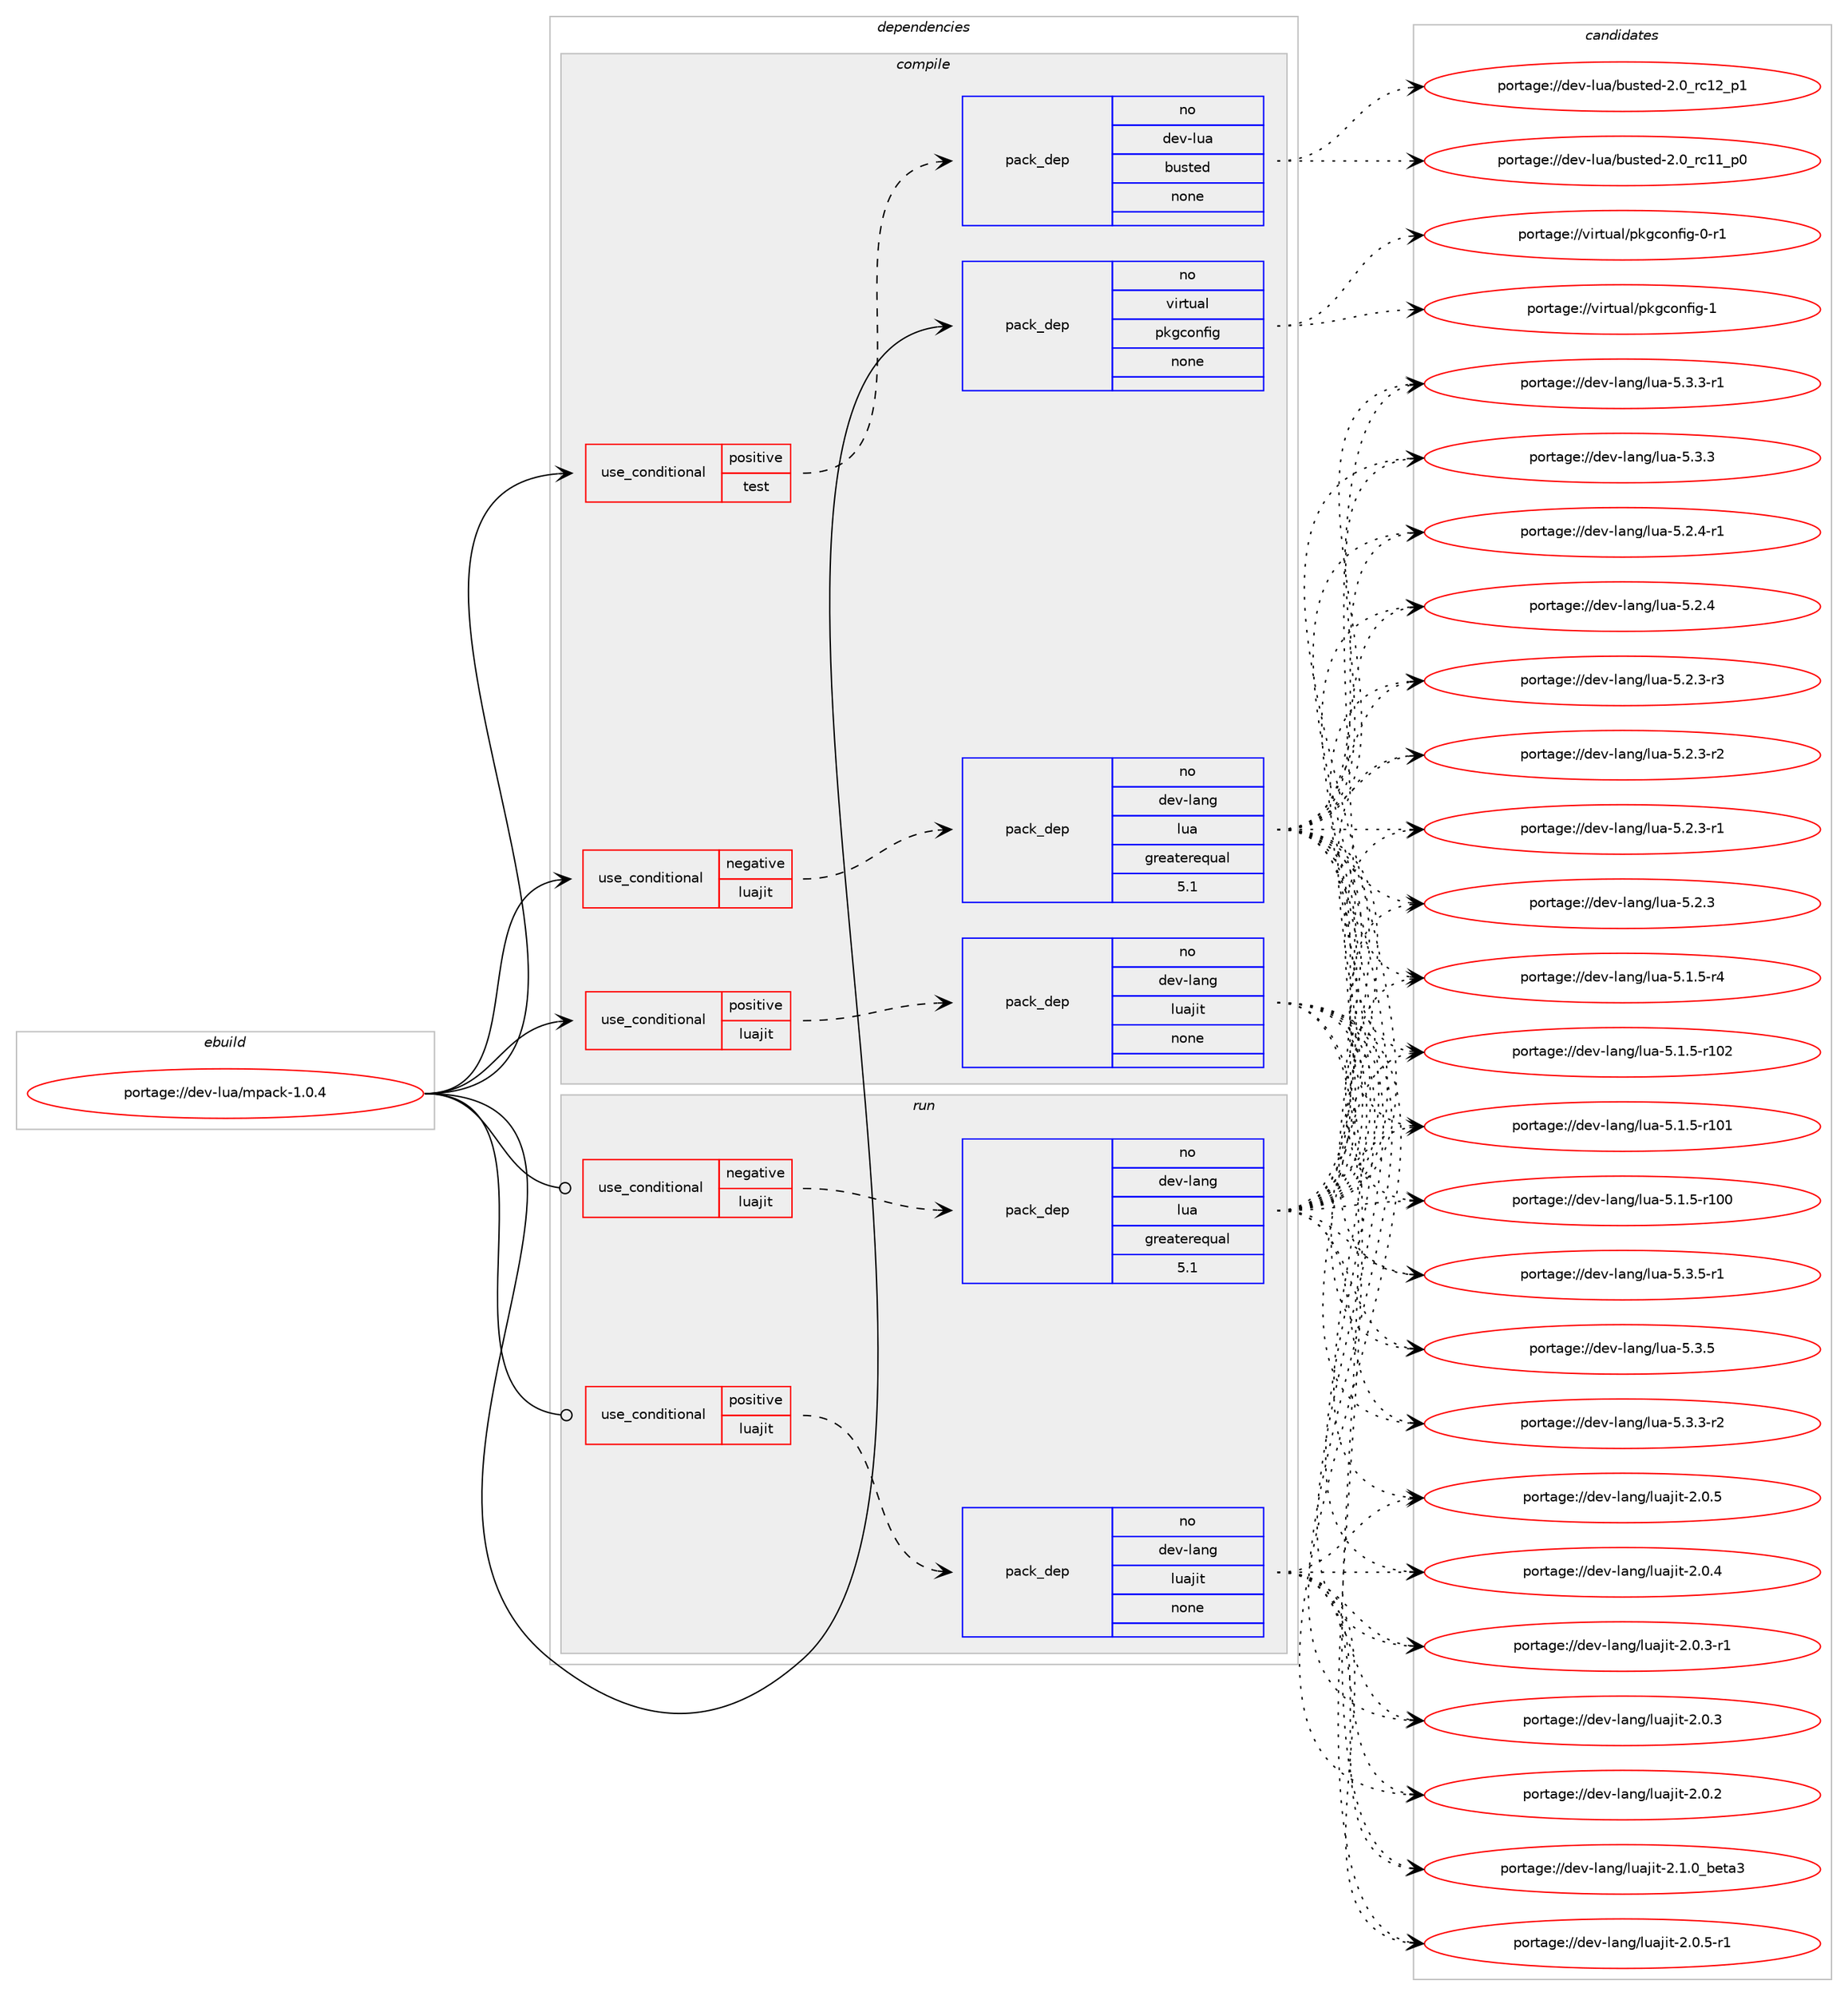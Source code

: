 digraph prolog {

# *************
# Graph options
# *************

newrank=true;
concentrate=true;
compound=true;
graph [rankdir=LR,fontname=Helvetica,fontsize=10,ranksep=1.5];#, ranksep=2.5, nodesep=0.2];
edge  [arrowhead=vee];
node  [fontname=Helvetica,fontsize=10];

# **********
# The ebuild
# **********

subgraph cluster_leftcol {
color=gray;
label=<<i>ebuild</i>>;
id [label="portage://dev-lua/mpack-1.0.4", color=red, width=4, href="../dev-lua/mpack-1.0.4.svg"];
}

# ****************
# The dependencies
# ****************

subgraph cluster_midcol {
color=gray;
label=<<i>dependencies</i>>;
subgraph cluster_compile {
fillcolor="#eeeeee";
style=filled;
label=<<i>compile</i>>;
subgraph cond123074 {
dependency505095 [label=<<TABLE BORDER="0" CELLBORDER="1" CELLSPACING="0" CELLPADDING="4"><TR><TD ROWSPAN="3" CELLPADDING="10">use_conditional</TD></TR><TR><TD>negative</TD></TR><TR><TD>luajit</TD></TR></TABLE>>, shape=none, color=red];
subgraph pack376884 {
dependency505096 [label=<<TABLE BORDER="0" CELLBORDER="1" CELLSPACING="0" CELLPADDING="4" WIDTH="220"><TR><TD ROWSPAN="6" CELLPADDING="30">pack_dep</TD></TR><TR><TD WIDTH="110">no</TD></TR><TR><TD>dev-lang</TD></TR><TR><TD>lua</TD></TR><TR><TD>greaterequal</TD></TR><TR><TD>5.1</TD></TR></TABLE>>, shape=none, color=blue];
}
dependency505095:e -> dependency505096:w [weight=20,style="dashed",arrowhead="vee"];
}
id:e -> dependency505095:w [weight=20,style="solid",arrowhead="vee"];
subgraph cond123075 {
dependency505097 [label=<<TABLE BORDER="0" CELLBORDER="1" CELLSPACING="0" CELLPADDING="4"><TR><TD ROWSPAN="3" CELLPADDING="10">use_conditional</TD></TR><TR><TD>positive</TD></TR><TR><TD>luajit</TD></TR></TABLE>>, shape=none, color=red];
subgraph pack376885 {
dependency505098 [label=<<TABLE BORDER="0" CELLBORDER="1" CELLSPACING="0" CELLPADDING="4" WIDTH="220"><TR><TD ROWSPAN="6" CELLPADDING="30">pack_dep</TD></TR><TR><TD WIDTH="110">no</TD></TR><TR><TD>dev-lang</TD></TR><TR><TD>luajit</TD></TR><TR><TD>none</TD></TR><TR><TD></TD></TR></TABLE>>, shape=none, color=blue];
}
dependency505097:e -> dependency505098:w [weight=20,style="dashed",arrowhead="vee"];
}
id:e -> dependency505097:w [weight=20,style="solid",arrowhead="vee"];
subgraph cond123076 {
dependency505099 [label=<<TABLE BORDER="0" CELLBORDER="1" CELLSPACING="0" CELLPADDING="4"><TR><TD ROWSPAN="3" CELLPADDING="10">use_conditional</TD></TR><TR><TD>positive</TD></TR><TR><TD>test</TD></TR></TABLE>>, shape=none, color=red];
subgraph pack376886 {
dependency505100 [label=<<TABLE BORDER="0" CELLBORDER="1" CELLSPACING="0" CELLPADDING="4" WIDTH="220"><TR><TD ROWSPAN="6" CELLPADDING="30">pack_dep</TD></TR><TR><TD WIDTH="110">no</TD></TR><TR><TD>dev-lua</TD></TR><TR><TD>busted</TD></TR><TR><TD>none</TD></TR><TR><TD></TD></TR></TABLE>>, shape=none, color=blue];
}
dependency505099:e -> dependency505100:w [weight=20,style="dashed",arrowhead="vee"];
}
id:e -> dependency505099:w [weight=20,style="solid",arrowhead="vee"];
subgraph pack376887 {
dependency505101 [label=<<TABLE BORDER="0" CELLBORDER="1" CELLSPACING="0" CELLPADDING="4" WIDTH="220"><TR><TD ROWSPAN="6" CELLPADDING="30">pack_dep</TD></TR><TR><TD WIDTH="110">no</TD></TR><TR><TD>virtual</TD></TR><TR><TD>pkgconfig</TD></TR><TR><TD>none</TD></TR><TR><TD></TD></TR></TABLE>>, shape=none, color=blue];
}
id:e -> dependency505101:w [weight=20,style="solid",arrowhead="vee"];
}
subgraph cluster_compileandrun {
fillcolor="#eeeeee";
style=filled;
label=<<i>compile and run</i>>;
}
subgraph cluster_run {
fillcolor="#eeeeee";
style=filled;
label=<<i>run</i>>;
subgraph cond123077 {
dependency505102 [label=<<TABLE BORDER="0" CELLBORDER="1" CELLSPACING="0" CELLPADDING="4"><TR><TD ROWSPAN="3" CELLPADDING="10">use_conditional</TD></TR><TR><TD>negative</TD></TR><TR><TD>luajit</TD></TR></TABLE>>, shape=none, color=red];
subgraph pack376888 {
dependency505103 [label=<<TABLE BORDER="0" CELLBORDER="1" CELLSPACING="0" CELLPADDING="4" WIDTH="220"><TR><TD ROWSPAN="6" CELLPADDING="30">pack_dep</TD></TR><TR><TD WIDTH="110">no</TD></TR><TR><TD>dev-lang</TD></TR><TR><TD>lua</TD></TR><TR><TD>greaterequal</TD></TR><TR><TD>5.1</TD></TR></TABLE>>, shape=none, color=blue];
}
dependency505102:e -> dependency505103:w [weight=20,style="dashed",arrowhead="vee"];
}
id:e -> dependency505102:w [weight=20,style="solid",arrowhead="odot"];
subgraph cond123078 {
dependency505104 [label=<<TABLE BORDER="0" CELLBORDER="1" CELLSPACING="0" CELLPADDING="4"><TR><TD ROWSPAN="3" CELLPADDING="10">use_conditional</TD></TR><TR><TD>positive</TD></TR><TR><TD>luajit</TD></TR></TABLE>>, shape=none, color=red];
subgraph pack376889 {
dependency505105 [label=<<TABLE BORDER="0" CELLBORDER="1" CELLSPACING="0" CELLPADDING="4" WIDTH="220"><TR><TD ROWSPAN="6" CELLPADDING="30">pack_dep</TD></TR><TR><TD WIDTH="110">no</TD></TR><TR><TD>dev-lang</TD></TR><TR><TD>luajit</TD></TR><TR><TD>none</TD></TR><TR><TD></TD></TR></TABLE>>, shape=none, color=blue];
}
dependency505104:e -> dependency505105:w [weight=20,style="dashed",arrowhead="vee"];
}
id:e -> dependency505104:w [weight=20,style="solid",arrowhead="odot"];
}
}

# **************
# The candidates
# **************

subgraph cluster_choices {
rank=same;
color=gray;
label=<<i>candidates</i>>;

subgraph choice376884 {
color=black;
nodesep=1;
choice100101118451089711010347108117974553465146534511449 [label="portage://dev-lang/lua-5.3.5-r1", color=red, width=4,href="../dev-lang/lua-5.3.5-r1.svg"];
choice10010111845108971101034710811797455346514653 [label="portage://dev-lang/lua-5.3.5", color=red, width=4,href="../dev-lang/lua-5.3.5.svg"];
choice100101118451089711010347108117974553465146514511450 [label="portage://dev-lang/lua-5.3.3-r2", color=red, width=4,href="../dev-lang/lua-5.3.3-r2.svg"];
choice100101118451089711010347108117974553465146514511449 [label="portage://dev-lang/lua-5.3.3-r1", color=red, width=4,href="../dev-lang/lua-5.3.3-r1.svg"];
choice10010111845108971101034710811797455346514651 [label="portage://dev-lang/lua-5.3.3", color=red, width=4,href="../dev-lang/lua-5.3.3.svg"];
choice100101118451089711010347108117974553465046524511449 [label="portage://dev-lang/lua-5.2.4-r1", color=red, width=4,href="../dev-lang/lua-5.2.4-r1.svg"];
choice10010111845108971101034710811797455346504652 [label="portage://dev-lang/lua-5.2.4", color=red, width=4,href="../dev-lang/lua-5.2.4.svg"];
choice100101118451089711010347108117974553465046514511451 [label="portage://dev-lang/lua-5.2.3-r3", color=red, width=4,href="../dev-lang/lua-5.2.3-r3.svg"];
choice100101118451089711010347108117974553465046514511450 [label="portage://dev-lang/lua-5.2.3-r2", color=red, width=4,href="../dev-lang/lua-5.2.3-r2.svg"];
choice100101118451089711010347108117974553465046514511449 [label="portage://dev-lang/lua-5.2.3-r1", color=red, width=4,href="../dev-lang/lua-5.2.3-r1.svg"];
choice10010111845108971101034710811797455346504651 [label="portage://dev-lang/lua-5.2.3", color=red, width=4,href="../dev-lang/lua-5.2.3.svg"];
choice100101118451089711010347108117974553464946534511452 [label="portage://dev-lang/lua-5.1.5-r4", color=red, width=4,href="../dev-lang/lua-5.1.5-r4.svg"];
choice1001011184510897110103471081179745534649465345114494850 [label="portage://dev-lang/lua-5.1.5-r102", color=red, width=4,href="../dev-lang/lua-5.1.5-r102.svg"];
choice1001011184510897110103471081179745534649465345114494849 [label="portage://dev-lang/lua-5.1.5-r101", color=red, width=4,href="../dev-lang/lua-5.1.5-r101.svg"];
choice1001011184510897110103471081179745534649465345114494848 [label="portage://dev-lang/lua-5.1.5-r100", color=red, width=4,href="../dev-lang/lua-5.1.5-r100.svg"];
dependency505096:e -> choice100101118451089711010347108117974553465146534511449:w [style=dotted,weight="100"];
dependency505096:e -> choice10010111845108971101034710811797455346514653:w [style=dotted,weight="100"];
dependency505096:e -> choice100101118451089711010347108117974553465146514511450:w [style=dotted,weight="100"];
dependency505096:e -> choice100101118451089711010347108117974553465146514511449:w [style=dotted,weight="100"];
dependency505096:e -> choice10010111845108971101034710811797455346514651:w [style=dotted,weight="100"];
dependency505096:e -> choice100101118451089711010347108117974553465046524511449:w [style=dotted,weight="100"];
dependency505096:e -> choice10010111845108971101034710811797455346504652:w [style=dotted,weight="100"];
dependency505096:e -> choice100101118451089711010347108117974553465046514511451:w [style=dotted,weight="100"];
dependency505096:e -> choice100101118451089711010347108117974553465046514511450:w [style=dotted,weight="100"];
dependency505096:e -> choice100101118451089711010347108117974553465046514511449:w [style=dotted,weight="100"];
dependency505096:e -> choice10010111845108971101034710811797455346504651:w [style=dotted,weight="100"];
dependency505096:e -> choice100101118451089711010347108117974553464946534511452:w [style=dotted,weight="100"];
dependency505096:e -> choice1001011184510897110103471081179745534649465345114494850:w [style=dotted,weight="100"];
dependency505096:e -> choice1001011184510897110103471081179745534649465345114494849:w [style=dotted,weight="100"];
dependency505096:e -> choice1001011184510897110103471081179745534649465345114494848:w [style=dotted,weight="100"];
}
subgraph choice376885 {
color=black;
nodesep=1;
choice1001011184510897110103471081179710610511645504649464895981011169751 [label="portage://dev-lang/luajit-2.1.0_beta3", color=red, width=4,href="../dev-lang/luajit-2.1.0_beta3.svg"];
choice100101118451089711010347108117971061051164550464846534511449 [label="portage://dev-lang/luajit-2.0.5-r1", color=red, width=4,href="../dev-lang/luajit-2.0.5-r1.svg"];
choice10010111845108971101034710811797106105116455046484653 [label="portage://dev-lang/luajit-2.0.5", color=red, width=4,href="../dev-lang/luajit-2.0.5.svg"];
choice10010111845108971101034710811797106105116455046484652 [label="portage://dev-lang/luajit-2.0.4", color=red, width=4,href="../dev-lang/luajit-2.0.4.svg"];
choice100101118451089711010347108117971061051164550464846514511449 [label="portage://dev-lang/luajit-2.0.3-r1", color=red, width=4,href="../dev-lang/luajit-2.0.3-r1.svg"];
choice10010111845108971101034710811797106105116455046484651 [label="portage://dev-lang/luajit-2.0.3", color=red, width=4,href="../dev-lang/luajit-2.0.3.svg"];
choice10010111845108971101034710811797106105116455046484650 [label="portage://dev-lang/luajit-2.0.2", color=red, width=4,href="../dev-lang/luajit-2.0.2.svg"];
dependency505098:e -> choice1001011184510897110103471081179710610511645504649464895981011169751:w [style=dotted,weight="100"];
dependency505098:e -> choice100101118451089711010347108117971061051164550464846534511449:w [style=dotted,weight="100"];
dependency505098:e -> choice10010111845108971101034710811797106105116455046484653:w [style=dotted,weight="100"];
dependency505098:e -> choice10010111845108971101034710811797106105116455046484652:w [style=dotted,weight="100"];
dependency505098:e -> choice100101118451089711010347108117971061051164550464846514511449:w [style=dotted,weight="100"];
dependency505098:e -> choice10010111845108971101034710811797106105116455046484651:w [style=dotted,weight="100"];
dependency505098:e -> choice10010111845108971101034710811797106105116455046484650:w [style=dotted,weight="100"];
}
subgraph choice376886 {
color=black;
nodesep=1;
choice1001011184510811797479811711511610110045504648951149949509511249 [label="portage://dev-lua/busted-2.0_rc12_p1", color=red, width=4,href="../dev-lua/busted-2.0_rc12_p1.svg"];
choice1001011184510811797479811711511610110045504648951149949499511248 [label="portage://dev-lua/busted-2.0_rc11_p0", color=red, width=4,href="../dev-lua/busted-2.0_rc11_p0.svg"];
dependency505100:e -> choice1001011184510811797479811711511610110045504648951149949509511249:w [style=dotted,weight="100"];
dependency505100:e -> choice1001011184510811797479811711511610110045504648951149949499511248:w [style=dotted,weight="100"];
}
subgraph choice376887 {
color=black;
nodesep=1;
choice1181051141161179710847112107103991111101021051034549 [label="portage://virtual/pkgconfig-1", color=red, width=4,href="../virtual/pkgconfig-1.svg"];
choice11810511411611797108471121071039911111010210510345484511449 [label="portage://virtual/pkgconfig-0-r1", color=red, width=4,href="../virtual/pkgconfig-0-r1.svg"];
dependency505101:e -> choice1181051141161179710847112107103991111101021051034549:w [style=dotted,weight="100"];
dependency505101:e -> choice11810511411611797108471121071039911111010210510345484511449:w [style=dotted,weight="100"];
}
subgraph choice376888 {
color=black;
nodesep=1;
choice100101118451089711010347108117974553465146534511449 [label="portage://dev-lang/lua-5.3.5-r1", color=red, width=4,href="../dev-lang/lua-5.3.5-r1.svg"];
choice10010111845108971101034710811797455346514653 [label="portage://dev-lang/lua-5.3.5", color=red, width=4,href="../dev-lang/lua-5.3.5.svg"];
choice100101118451089711010347108117974553465146514511450 [label="portage://dev-lang/lua-5.3.3-r2", color=red, width=4,href="../dev-lang/lua-5.3.3-r2.svg"];
choice100101118451089711010347108117974553465146514511449 [label="portage://dev-lang/lua-5.3.3-r1", color=red, width=4,href="../dev-lang/lua-5.3.3-r1.svg"];
choice10010111845108971101034710811797455346514651 [label="portage://dev-lang/lua-5.3.3", color=red, width=4,href="../dev-lang/lua-5.3.3.svg"];
choice100101118451089711010347108117974553465046524511449 [label="portage://dev-lang/lua-5.2.4-r1", color=red, width=4,href="../dev-lang/lua-5.2.4-r1.svg"];
choice10010111845108971101034710811797455346504652 [label="portage://dev-lang/lua-5.2.4", color=red, width=4,href="../dev-lang/lua-5.2.4.svg"];
choice100101118451089711010347108117974553465046514511451 [label="portage://dev-lang/lua-5.2.3-r3", color=red, width=4,href="../dev-lang/lua-5.2.3-r3.svg"];
choice100101118451089711010347108117974553465046514511450 [label="portage://dev-lang/lua-5.2.3-r2", color=red, width=4,href="../dev-lang/lua-5.2.3-r2.svg"];
choice100101118451089711010347108117974553465046514511449 [label="portage://dev-lang/lua-5.2.3-r1", color=red, width=4,href="../dev-lang/lua-5.2.3-r1.svg"];
choice10010111845108971101034710811797455346504651 [label="portage://dev-lang/lua-5.2.3", color=red, width=4,href="../dev-lang/lua-5.2.3.svg"];
choice100101118451089711010347108117974553464946534511452 [label="portage://dev-lang/lua-5.1.5-r4", color=red, width=4,href="../dev-lang/lua-5.1.5-r4.svg"];
choice1001011184510897110103471081179745534649465345114494850 [label="portage://dev-lang/lua-5.1.5-r102", color=red, width=4,href="../dev-lang/lua-5.1.5-r102.svg"];
choice1001011184510897110103471081179745534649465345114494849 [label="portage://dev-lang/lua-5.1.5-r101", color=red, width=4,href="../dev-lang/lua-5.1.5-r101.svg"];
choice1001011184510897110103471081179745534649465345114494848 [label="portage://dev-lang/lua-5.1.5-r100", color=red, width=4,href="../dev-lang/lua-5.1.5-r100.svg"];
dependency505103:e -> choice100101118451089711010347108117974553465146534511449:w [style=dotted,weight="100"];
dependency505103:e -> choice10010111845108971101034710811797455346514653:w [style=dotted,weight="100"];
dependency505103:e -> choice100101118451089711010347108117974553465146514511450:w [style=dotted,weight="100"];
dependency505103:e -> choice100101118451089711010347108117974553465146514511449:w [style=dotted,weight="100"];
dependency505103:e -> choice10010111845108971101034710811797455346514651:w [style=dotted,weight="100"];
dependency505103:e -> choice100101118451089711010347108117974553465046524511449:w [style=dotted,weight="100"];
dependency505103:e -> choice10010111845108971101034710811797455346504652:w [style=dotted,weight="100"];
dependency505103:e -> choice100101118451089711010347108117974553465046514511451:w [style=dotted,weight="100"];
dependency505103:e -> choice100101118451089711010347108117974553465046514511450:w [style=dotted,weight="100"];
dependency505103:e -> choice100101118451089711010347108117974553465046514511449:w [style=dotted,weight="100"];
dependency505103:e -> choice10010111845108971101034710811797455346504651:w [style=dotted,weight="100"];
dependency505103:e -> choice100101118451089711010347108117974553464946534511452:w [style=dotted,weight="100"];
dependency505103:e -> choice1001011184510897110103471081179745534649465345114494850:w [style=dotted,weight="100"];
dependency505103:e -> choice1001011184510897110103471081179745534649465345114494849:w [style=dotted,weight="100"];
dependency505103:e -> choice1001011184510897110103471081179745534649465345114494848:w [style=dotted,weight="100"];
}
subgraph choice376889 {
color=black;
nodesep=1;
choice1001011184510897110103471081179710610511645504649464895981011169751 [label="portage://dev-lang/luajit-2.1.0_beta3", color=red, width=4,href="../dev-lang/luajit-2.1.0_beta3.svg"];
choice100101118451089711010347108117971061051164550464846534511449 [label="portage://dev-lang/luajit-2.0.5-r1", color=red, width=4,href="../dev-lang/luajit-2.0.5-r1.svg"];
choice10010111845108971101034710811797106105116455046484653 [label="portage://dev-lang/luajit-2.0.5", color=red, width=4,href="../dev-lang/luajit-2.0.5.svg"];
choice10010111845108971101034710811797106105116455046484652 [label="portage://dev-lang/luajit-2.0.4", color=red, width=4,href="../dev-lang/luajit-2.0.4.svg"];
choice100101118451089711010347108117971061051164550464846514511449 [label="portage://dev-lang/luajit-2.0.3-r1", color=red, width=4,href="../dev-lang/luajit-2.0.3-r1.svg"];
choice10010111845108971101034710811797106105116455046484651 [label="portage://dev-lang/luajit-2.0.3", color=red, width=4,href="../dev-lang/luajit-2.0.3.svg"];
choice10010111845108971101034710811797106105116455046484650 [label="portage://dev-lang/luajit-2.0.2", color=red, width=4,href="../dev-lang/luajit-2.0.2.svg"];
dependency505105:e -> choice1001011184510897110103471081179710610511645504649464895981011169751:w [style=dotted,weight="100"];
dependency505105:e -> choice100101118451089711010347108117971061051164550464846534511449:w [style=dotted,weight="100"];
dependency505105:e -> choice10010111845108971101034710811797106105116455046484653:w [style=dotted,weight="100"];
dependency505105:e -> choice10010111845108971101034710811797106105116455046484652:w [style=dotted,weight="100"];
dependency505105:e -> choice100101118451089711010347108117971061051164550464846514511449:w [style=dotted,weight="100"];
dependency505105:e -> choice10010111845108971101034710811797106105116455046484651:w [style=dotted,weight="100"];
dependency505105:e -> choice10010111845108971101034710811797106105116455046484650:w [style=dotted,weight="100"];
}
}

}
